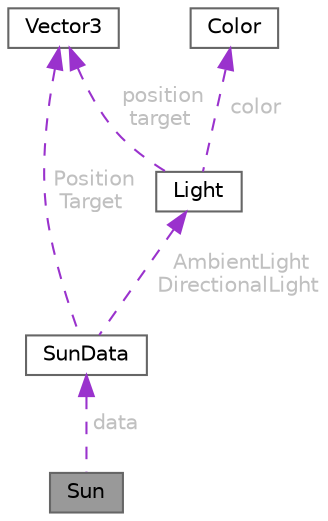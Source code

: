 digraph "Sun"
{
 // LATEX_PDF_SIZE
  bgcolor="transparent";
  edge [fontname=Helvetica,fontsize=10,labelfontname=Helvetica,labelfontsize=10];
  node [fontname=Helvetica,fontsize=10,shape=box,height=0.2,width=0.4];
  Node1 [id="Node000001",label="Sun",height=0.2,width=0.4,color="gray40", fillcolor="grey60", style="filled", fontcolor="black",tooltip=" "];
  Node2 -> Node1 [id="edge11_Node000001_Node000002",dir="back",color="darkorchid3",style="dashed",tooltip=" ",label=" data",fontcolor="grey" ];
  Node2 [id="Node000002",label="SunData",height=0.2,width=0.4,color="gray40", fillcolor="white", style="filled",URL="$struct_sun_data.html",tooltip=" "];
  Node3 -> Node2 [id="edge12_Node000002_Node000003",dir="back",color="darkorchid3",style="dashed",tooltip=" ",label=" AmbientLight\nDirectionalLight",fontcolor="grey" ];
  Node3 [id="Node000003",label="Light",height=0.2,width=0.4,color="gray40", fillcolor="white", style="filled",URL="$struct_light.html",tooltip=" "];
  Node4 -> Node3 [id="edge13_Node000003_Node000004",dir="back",color="darkorchid3",style="dashed",tooltip=" ",label=" position\ntarget",fontcolor="grey" ];
  Node4 [id="Node000004",label="Vector3",height=0.2,width=0.4,color="gray40", fillcolor="white", style="filled",URL="$struct_vector3.html",tooltip=" "];
  Node5 -> Node3 [id="edge14_Node000003_Node000005",dir="back",color="darkorchid3",style="dashed",tooltip=" ",label=" color",fontcolor="grey" ];
  Node5 [id="Node000005",label="Color",height=0.2,width=0.4,color="gray40", fillcolor="white", style="filled",URL="$struct_color.html",tooltip=" "];
  Node4 -> Node2 [id="edge15_Node000002_Node000004",dir="back",color="darkorchid3",style="dashed",tooltip=" ",label=" Position\nTarget",fontcolor="grey" ];
}
